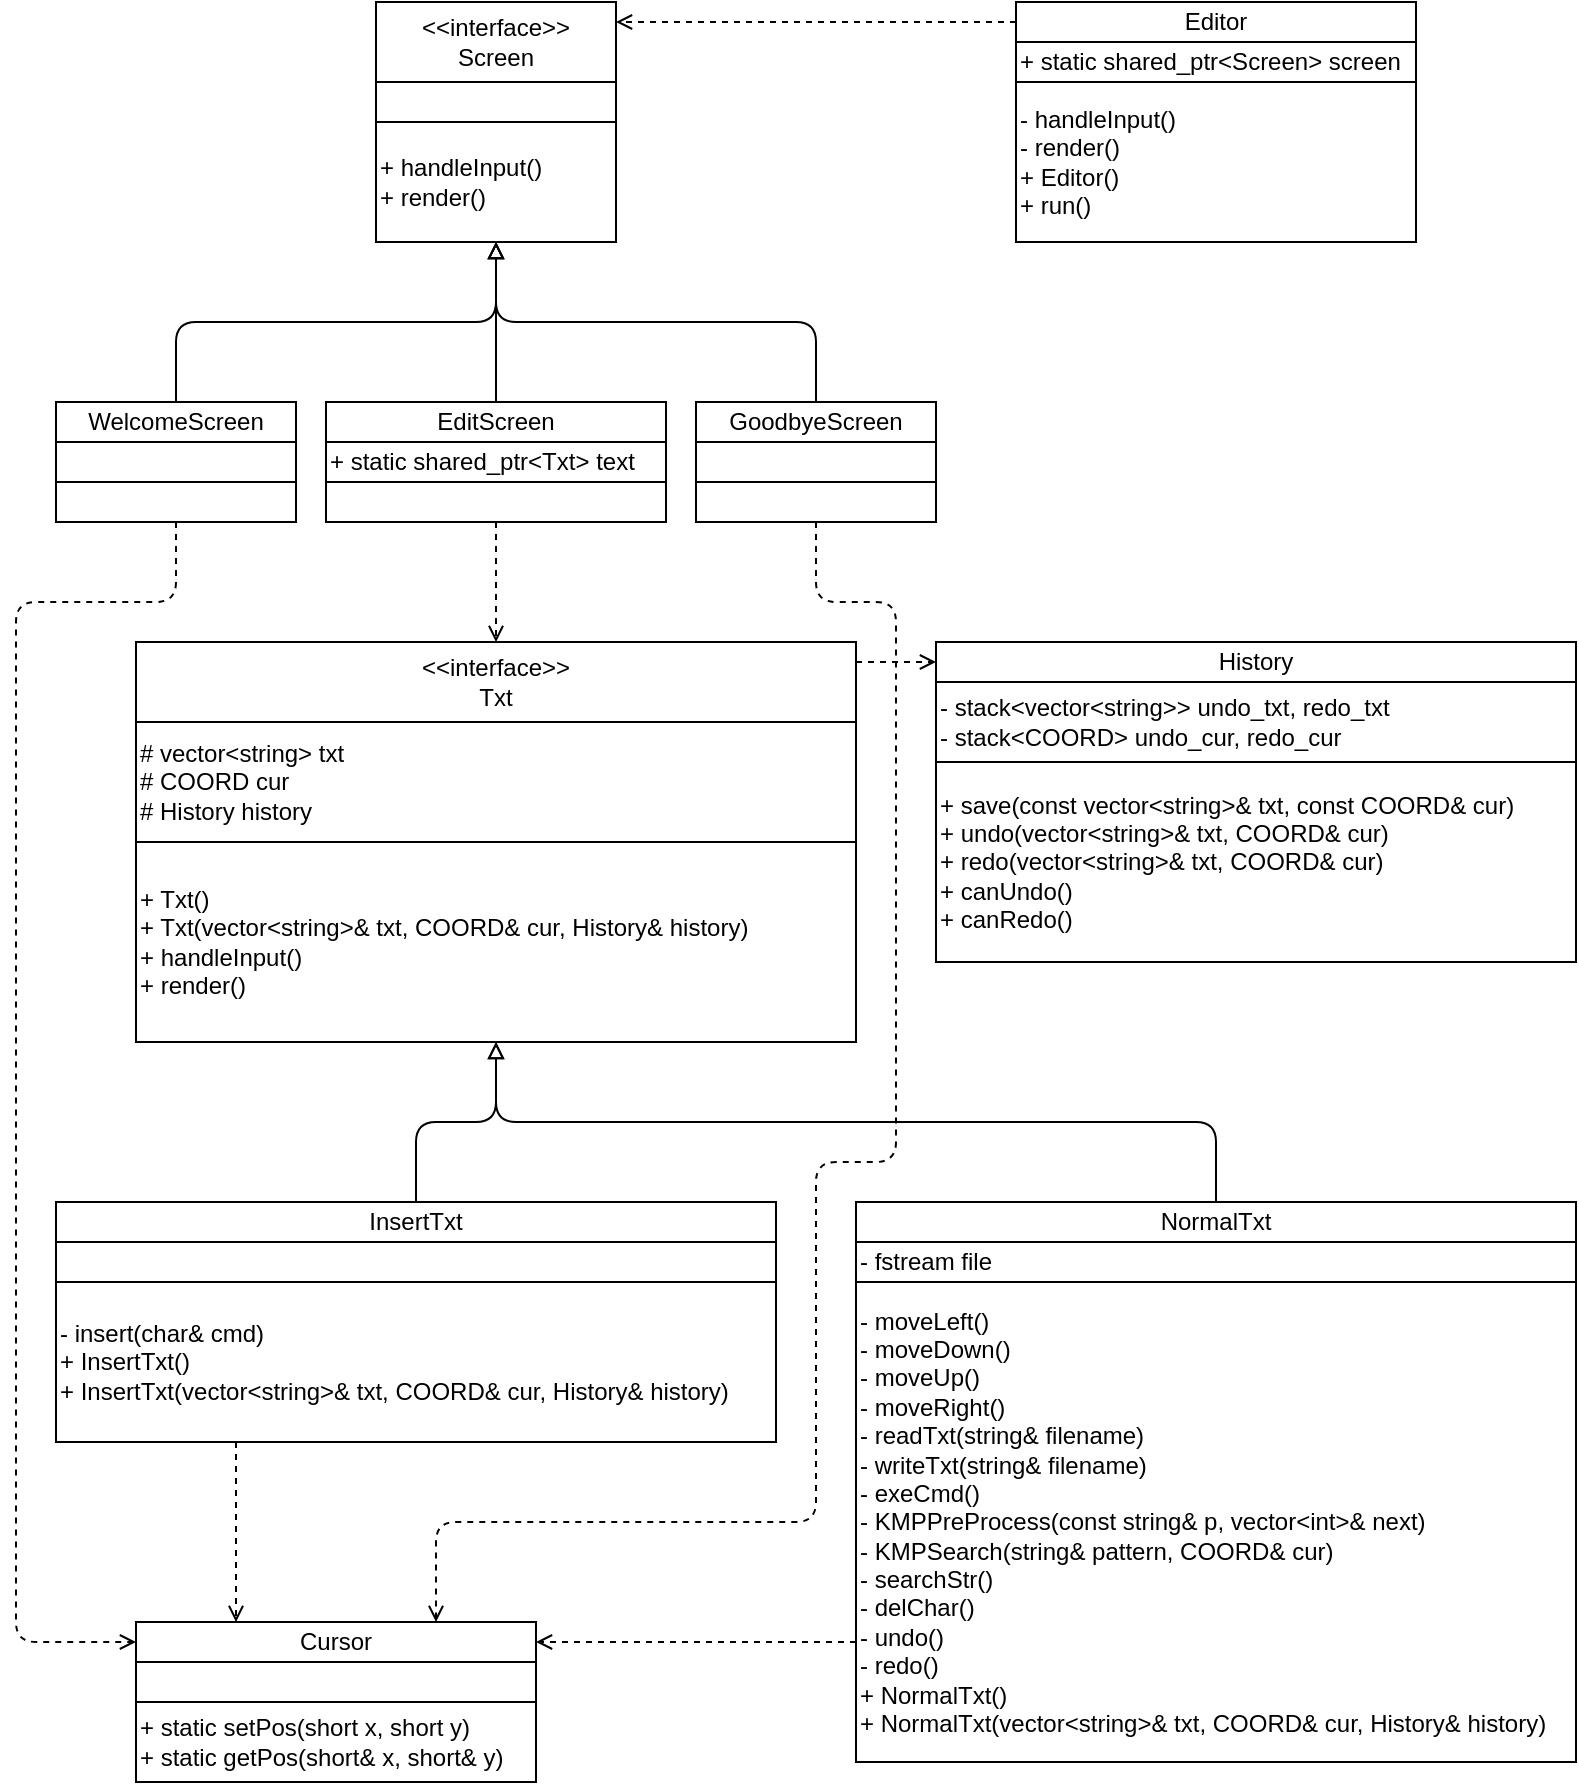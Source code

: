 <mxfile>
    <diagram id="LS8Y8_prfT_N856s4JSq" name="第 1 页">
        <mxGraphModel dx="1031" dy="300" grid="1" gridSize="10" guides="1" tooltips="1" connect="1" arrows="1" fold="1" page="1" pageScale="1" pageWidth="827" pageHeight="1169" math="0" shadow="0">
            <root>
                <mxCell id="0"/>
                <mxCell id="1" parent="0"/>
                <mxCell id="2" value="&amp;lt;&amp;lt;interface&amp;gt;&amp;gt;&lt;br&gt;Screen" style="rounded=0;whiteSpace=wrap;html=1;" parent="1" vertex="1">
                    <mxGeometry x="200" y="40" width="120" height="40" as="geometry"/>
                </mxCell>
                <mxCell id="5" value="&lt;div style=&quot;&quot;&gt;&lt;span style=&quot;background-color: initial;&quot;&gt;+ handleInput()&lt;/span&gt;&lt;/div&gt;&lt;div style=&quot;&quot;&gt;&lt;span style=&quot;background-color: initial;&quot;&gt;+ render()&lt;/span&gt;&lt;/div&gt;" style="rounded=0;whiteSpace=wrap;html=1;align=left;" parent="1" vertex="1">
                    <mxGeometry x="200" y="100" width="120" height="60" as="geometry"/>
                </mxCell>
                <mxCell id="11" style="edgeStyle=none;html=1;exitX=0.5;exitY=0;exitDx=0;exitDy=0;entryX=0.5;entryY=1;entryDx=0;entryDy=0;endArrow=block;endFill=0;" parent="1" source="6" target="5" edge="1">
                    <mxGeometry relative="1" as="geometry">
                        <Array as="points">
                            <mxPoint x="100" y="200"/>
                            <mxPoint x="260" y="200"/>
                        </Array>
                    </mxGeometry>
                </mxCell>
                <mxCell id="6" value="WelcomeScreen" style="rounded=0;whiteSpace=wrap;html=1;" parent="1" vertex="1">
                    <mxGeometry x="40" y="240" width="120" height="20" as="geometry"/>
                </mxCell>
                <mxCell id="12" style="edgeStyle=none;html=1;endArrow=block;endFill=0;entryX=0.5;entryY=1;entryDx=0;entryDy=0;" parent="1" target="5" edge="1">
                    <mxGeometry relative="1" as="geometry">
                        <mxPoint x="260" y="120" as="targetPoint"/>
                        <mxPoint x="260" y="240" as="sourcePoint"/>
                    </mxGeometry>
                </mxCell>
                <mxCell id="8" value="EditScreen" style="rounded=0;whiteSpace=wrap;html=1;" parent="1" vertex="1">
                    <mxGeometry x="175" y="240" width="170" height="20" as="geometry"/>
                </mxCell>
                <mxCell id="13" style="edgeStyle=none;html=1;exitX=0.5;exitY=0;exitDx=0;exitDy=0;entryX=0.5;entryY=1;entryDx=0;entryDy=0;endArrow=block;endFill=0;" parent="1" source="10" target="5" edge="1">
                    <mxGeometry relative="1" as="geometry">
                        <Array as="points">
                            <mxPoint x="420" y="200"/>
                            <mxPoint x="260" y="200"/>
                        </Array>
                    </mxGeometry>
                </mxCell>
                <mxCell id="10" value="GoodbyeScreen" style="rounded=0;whiteSpace=wrap;html=1;" parent="1" vertex="1">
                    <mxGeometry x="360" y="240" width="120" height="20" as="geometry"/>
                </mxCell>
                <mxCell id="15" value="Editor" style="rounded=0;whiteSpace=wrap;html=1;" parent="1" vertex="1">
                    <mxGeometry x="520" y="40" width="200" height="20" as="geometry"/>
                </mxCell>
                <mxCell id="17" style="edgeStyle=none;html=1;exitX=0;exitY=0.5;exitDx=0;exitDy=0;entryX=1;entryY=0.25;entryDx=0;entryDy=0;endArrow=open;endFill=0;dashed=1;" parent="1" source="15" target="2" edge="1">
                    <mxGeometry relative="1" as="geometry"/>
                </mxCell>
                <mxCell id="16" value="&lt;div&gt;&lt;span style=&quot;background-color: initial;&quot;&gt;- handleInput()&lt;/span&gt;&lt;br&gt;&lt;/div&gt;&lt;div style=&quot;&quot;&gt;&lt;span style=&quot;background-color: initial;&quot;&gt;- render()&lt;/span&gt;&lt;/div&gt;&lt;div style=&quot;&quot;&gt;+ Editor()&lt;span style=&quot;background-color: initial;&quot;&gt;&lt;br&gt;&lt;/span&gt;&lt;/div&gt;&lt;div style=&quot;&quot;&gt;&lt;span style=&quot;background-color: initial;&quot;&gt;+ run()&lt;/span&gt;&lt;/div&gt;" style="rounded=0;whiteSpace=wrap;html=1;align=left;" parent="1" vertex="1">
                    <mxGeometry x="520" y="80" width="200" height="80" as="geometry"/>
                </mxCell>
                <mxCell id="18" value="+ static shared_ptr&amp;lt;Screen&amp;gt; screen" style="rounded=0;whiteSpace=wrap;html=1;align=left;" parent="1" vertex="1">
                    <mxGeometry x="520" y="60" width="200" height="20" as="geometry"/>
                </mxCell>
                <mxCell id="19" value="" style="rounded=0;whiteSpace=wrap;html=1;" parent="1" vertex="1">
                    <mxGeometry x="40" y="260" width="120" height="20" as="geometry"/>
                </mxCell>
                <mxCell id="20" value="+ static shared_ptr&amp;lt;Txt&amp;gt; text" style="rounded=0;whiteSpace=wrap;html=1;align=left;" parent="1" vertex="1">
                    <mxGeometry x="175" y="260" width="170" height="20" as="geometry"/>
                </mxCell>
                <mxCell id="21" value="" style="rounded=0;whiteSpace=wrap;html=1;" parent="1" vertex="1">
                    <mxGeometry x="200" y="80" width="120" height="20" as="geometry"/>
                </mxCell>
                <mxCell id="71" style="edgeStyle=none;html=1;exitX=0.5;exitY=1;exitDx=0;exitDy=0;entryX=0;entryY=0.5;entryDx=0;entryDy=0;dashed=1;endArrow=open;endFill=0;" edge="1" parent="1" source="22" target="64">
                    <mxGeometry relative="1" as="geometry">
                        <Array as="points">
                            <mxPoint x="100" y="340"/>
                            <mxPoint x="20" y="340"/>
                            <mxPoint x="20" y="860"/>
                        </Array>
                    </mxGeometry>
                </mxCell>
                <mxCell id="22" value="" style="rounded=0;whiteSpace=wrap;html=1;" parent="1" vertex="1">
                    <mxGeometry x="40" y="280" width="120" height="20" as="geometry"/>
                </mxCell>
                <mxCell id="23" value="" style="rounded=0;whiteSpace=wrap;html=1;" parent="1" vertex="1">
                    <mxGeometry x="360" y="260" width="120" height="20" as="geometry"/>
                </mxCell>
                <mxCell id="70" style="edgeStyle=none;html=1;exitX=0.5;exitY=1;exitDx=0;exitDy=0;entryX=0.75;entryY=0;entryDx=0;entryDy=0;dashed=1;endArrow=open;endFill=0;" edge="1" parent="1" source="24" target="64">
                    <mxGeometry relative="1" as="geometry">
                        <Array as="points">
                            <mxPoint x="420" y="340"/>
                            <mxPoint x="460" y="340"/>
                            <mxPoint x="460" y="620"/>
                            <mxPoint x="420" y="620"/>
                            <mxPoint x="420" y="800"/>
                            <mxPoint x="230" y="800"/>
                        </Array>
                    </mxGeometry>
                </mxCell>
                <mxCell id="24" value="" style="rounded=0;whiteSpace=wrap;html=1;" parent="1" vertex="1">
                    <mxGeometry x="360" y="280" width="120" height="20" as="geometry"/>
                </mxCell>
                <mxCell id="44" style="edgeStyle=none;html=1;exitX=0.5;exitY=1;exitDx=0;exitDy=0;entryX=0.5;entryY=0;entryDx=0;entryDy=0;dashed=1;endArrow=open;endFill=0;" parent="1" source="25" target="29" edge="1">
                    <mxGeometry relative="1" as="geometry"/>
                </mxCell>
                <mxCell id="25" value="" style="rounded=0;whiteSpace=wrap;html=1;align=left;" parent="1" vertex="1">
                    <mxGeometry x="175" y="280" width="170" height="20" as="geometry"/>
                </mxCell>
                <mxCell id="26" value="History" style="rounded=0;whiteSpace=wrap;html=1;" parent="1" vertex="1">
                    <mxGeometry x="480" y="360" width="320" height="20" as="geometry"/>
                </mxCell>
                <mxCell id="27" value="&lt;div style=&quot;&quot;&gt;&lt;div&gt;+ save(const vector&amp;lt;string&amp;gt;&amp;amp; txt, const COORD&amp;amp; cur)&lt;/div&gt;&lt;div&gt;+ undo(vector&amp;lt;string&amp;gt;&amp;amp; txt, COORD&amp;amp; cur)&lt;/div&gt;&lt;div&gt;+ redo(vector&amp;lt;string&amp;gt;&amp;amp; txt, COORD&amp;amp; cur)&lt;/div&gt;&lt;div&gt;+ canUndo()&lt;/div&gt;&lt;div&gt;+ canRedo()&lt;/div&gt;&lt;/div&gt;" style="rounded=0;whiteSpace=wrap;html=1;align=left;" parent="1" vertex="1">
                    <mxGeometry x="480" y="420" width="320" height="100" as="geometry"/>
                </mxCell>
                <mxCell id="28" value="&lt;div&gt;- stack&amp;lt;vector&amp;lt;string&amp;gt;&amp;gt; undo_txt, redo_txt&amp;nbsp;&lt;/div&gt;&lt;div&gt;- stack&amp;lt;COORD&amp;gt; undo_cur, redo_cur&lt;/div&gt;" style="rounded=0;whiteSpace=wrap;html=1;align=left;" parent="1" vertex="1">
                    <mxGeometry x="480" y="380" width="320" height="40" as="geometry"/>
                </mxCell>
                <mxCell id="43" style="edgeStyle=none;html=1;exitX=1;exitY=0.25;exitDx=0;exitDy=0;entryX=0;entryY=0.5;entryDx=0;entryDy=0;dashed=1;endArrow=open;endFill=0;" parent="1" source="29" target="26" edge="1">
                    <mxGeometry relative="1" as="geometry"/>
                </mxCell>
                <mxCell id="29" value="&amp;lt;&amp;lt;interface&amp;gt;&amp;gt;&lt;br&gt;Txt" style="rounded=0;whiteSpace=wrap;html=1;" parent="1" vertex="1">
                    <mxGeometry x="80" y="360" width="360" height="40" as="geometry"/>
                </mxCell>
                <mxCell id="30" value="&lt;div style=&quot;&quot;&gt;&lt;div&gt;&lt;span style=&quot;background-color: initial;&quot;&gt;+ Txt()&lt;/span&gt;&lt;br&gt;&lt;/div&gt;&lt;div&gt;&lt;div&gt;+ Txt(vector&amp;lt;string&amp;gt;&amp;amp; txt, COORD&amp;amp; cur, History&amp;amp; history)&lt;/div&gt;&lt;/div&gt;&lt;div&gt;+ handleInput()&lt;/div&gt;&lt;div&gt;+ render()&lt;/div&gt;&lt;/div&gt;" style="rounded=0;whiteSpace=wrap;html=1;align=left;" parent="1" vertex="1">
                    <mxGeometry x="80" y="460" width="360" height="100" as="geometry"/>
                </mxCell>
                <mxCell id="31" value="&lt;div&gt;# vector&amp;lt;string&amp;gt; txt&lt;/div&gt;&lt;div&gt;# COORD cur&lt;/div&gt;&lt;div&gt;# History history&lt;/div&gt;" style="rounded=0;whiteSpace=wrap;html=1;align=left;" parent="1" vertex="1">
                    <mxGeometry x="80" y="400" width="360" height="60" as="geometry"/>
                </mxCell>
                <mxCell id="45" style="edgeStyle=none;html=1;exitX=0.5;exitY=0;exitDx=0;exitDy=0;entryX=0.5;entryY=1;entryDx=0;entryDy=0;endArrow=block;endFill=0;" parent="1" source="36" target="30" edge="1">
                    <mxGeometry relative="1" as="geometry">
                        <Array as="points">
                            <mxPoint x="220" y="640"/>
                            <mxPoint x="220" y="600"/>
                            <mxPoint x="260" y="600"/>
                        </Array>
                    </mxGeometry>
                </mxCell>
                <mxCell id="36" value="InsertTxt" style="rounded=0;whiteSpace=wrap;html=1;" parent="1" vertex="1">
                    <mxGeometry x="40" y="640" width="360" height="20" as="geometry"/>
                </mxCell>
                <mxCell id="37" value="" style="rounded=0;whiteSpace=wrap;html=1;" parent="1" vertex="1">
                    <mxGeometry x="40" y="660" width="360" height="20" as="geometry"/>
                </mxCell>
                <mxCell id="69" style="edgeStyle=none;html=1;exitX=0.25;exitY=1;exitDx=0;exitDy=0;entryX=0.25;entryY=0;entryDx=0;entryDy=0;dashed=1;endArrow=open;endFill=0;" edge="1" parent="1" source="38" target="64">
                    <mxGeometry relative="1" as="geometry"/>
                </mxCell>
                <mxCell id="38" value="- insert(char&amp;amp; cmd)&lt;br&gt;+ InsertTxt()&lt;br&gt;+ InsertTxt(vector&amp;lt;string&amp;gt;&amp;amp; txt, COORD&amp;amp; cur, History&amp;amp; history)" style="rounded=0;whiteSpace=wrap;html=1;align=left;" parent="1" vertex="1">
                    <mxGeometry x="40" y="680" width="360" height="80" as="geometry"/>
                </mxCell>
                <mxCell id="46" style="edgeStyle=none;html=1;exitX=0.5;exitY=0;exitDx=0;exitDy=0;entryX=0.5;entryY=1;entryDx=0;entryDy=0;endArrow=block;endFill=0;" parent="1" source="39" target="30" edge="1">
                    <mxGeometry relative="1" as="geometry">
                        <Array as="points">
                            <mxPoint x="620" y="640"/>
                            <mxPoint x="620" y="600"/>
                            <mxPoint x="260" y="600"/>
                        </Array>
                    </mxGeometry>
                </mxCell>
                <mxCell id="39" value="NormalTxt" style="rounded=0;whiteSpace=wrap;html=1;" parent="1" vertex="1">
                    <mxGeometry x="440" y="640" width="360" height="20" as="geometry"/>
                </mxCell>
                <mxCell id="40" value="- fstream file" style="rounded=0;whiteSpace=wrap;html=1;align=left;" parent="1" vertex="1">
                    <mxGeometry x="440" y="660" width="360" height="20" as="geometry"/>
                </mxCell>
                <mxCell id="67" style="edgeStyle=none;html=1;exitX=0;exitY=0.75;exitDx=0;exitDy=0;entryX=1;entryY=0.5;entryDx=0;entryDy=0;dashed=1;endArrow=open;endFill=0;" edge="1" parent="1" source="41" target="64">
                    <mxGeometry relative="1" as="geometry"/>
                </mxCell>
                <mxCell id="41" value="&lt;div&gt;&lt;div&gt;- moveLeft()&lt;/div&gt;&lt;div&gt;- moveDown()&lt;/div&gt;&lt;div&gt;- moveUp()&lt;/div&gt;&lt;div&gt;- moveRight()&lt;/div&gt;&lt;/div&gt;&lt;div&gt;- readTxt(string&amp;amp; filename)&lt;/div&gt;&lt;div&gt;&lt;span style=&quot;background-color: initial;&quot;&gt;- writeTxt(string&amp;amp; filename)&lt;/span&gt;&lt;br&gt;&lt;/div&gt;&lt;div&gt;&lt;div&gt;- exeCmd()&lt;/div&gt;&lt;/div&gt;&lt;div&gt;- KMPPreProcess(const string&amp;amp; p, vector&amp;lt;int&amp;gt;&amp;amp; next)&lt;/div&gt;&lt;div&gt;- KMPSearch(string&amp;amp; pattern, COORD&amp;amp; cur)&lt;/div&gt;&lt;div&gt;&lt;div&gt;- searchStr()&lt;br&gt;&lt;/div&gt;&lt;div&gt;&lt;span style=&quot;background-color: initial;&quot;&gt;- delChar()&lt;/span&gt;&lt;br&gt;&lt;/div&gt;&lt;div&gt;- undo()&lt;/div&gt;&lt;div&gt;- redo()&lt;/div&gt;&lt;/div&gt;&lt;div&gt;+ NormalTxt()&lt;/div&gt;&lt;div&gt;+ NormalTxt(vector&amp;lt;string&amp;gt;&amp;amp; txt, COORD&amp;amp; cur, History&amp;amp; history)&lt;br&gt;&lt;/div&gt;" style="rounded=0;whiteSpace=wrap;html=1;align=left;" parent="1" vertex="1">
                    <mxGeometry x="440" y="680" width="360" height="240" as="geometry"/>
                </mxCell>
                <mxCell id="64" value="Cursor" style="rounded=0;whiteSpace=wrap;html=1;" vertex="1" parent="1">
                    <mxGeometry x="80" y="850" width="200" height="20" as="geometry"/>
                </mxCell>
                <mxCell id="65" value="" style="rounded=0;whiteSpace=wrap;html=1;" vertex="1" parent="1">
                    <mxGeometry x="80" y="870" width="200" height="20" as="geometry"/>
                </mxCell>
                <mxCell id="66" value="&lt;div style=&quot;&quot;&gt;&lt;span style=&quot;background-color: initial;&quot;&gt;+ static&amp;nbsp;&lt;/span&gt;&lt;span style=&quot;background-color: initial;&quot;&gt;setPos(short x, short y)&lt;/span&gt;&lt;/div&gt;&lt;span style=&quot;background-color: initial;&quot;&gt;&lt;div style=&quot;&quot;&gt;&lt;span style=&quot;background-color: initial;&quot;&gt;+ static get&lt;/span&gt;&lt;span style=&quot;background-color: initial;&quot;&gt;Pos(short&amp;amp; x, short&amp;amp; y)&lt;/span&gt;&lt;/div&gt;&lt;/span&gt;" style="rounded=0;whiteSpace=wrap;html=1;align=left;" vertex="1" parent="1">
                    <mxGeometry x="80" y="890" width="200" height="40" as="geometry"/>
                </mxCell>
            </root>
        </mxGraphModel>
    </diagram>
</mxfile>